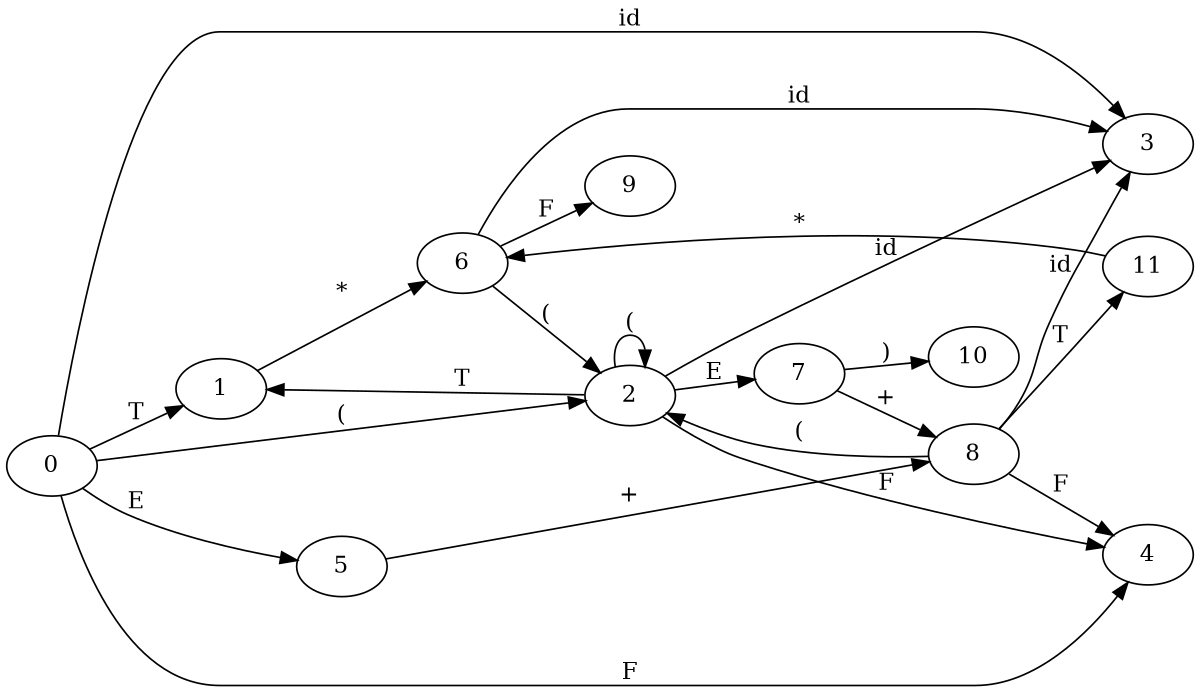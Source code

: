 digraph {
	rankdir=LR size="8,5"
	0 -> 1 [label=T]
	0 -> 2 [label="("]
	0 -> 3 [label=id]
	0 -> 4 [label=F]
	0 -> 5 [label=E]
	1 -> 6 [label="*"]
	2 -> 1 [label=T]
	2 -> 2 [label="("]
	2 -> 3 [label=id]
	2 -> 4 [label=F]
	2 -> 7 [label=E]
	5 -> 8 [label="+"]
	6 -> 2 [label="("]
	6 -> 3 [label=id]
	6 -> 9 [label=F]
	7 -> 8 [label="+"]
	7 -> 10 [label=")"]
	8 -> 11 [label=T]
	8 -> 2 [label="("]
	8 -> 3 [label=id]
	8 -> 4 [label=F]
	11 -> 6 [label="*"]
}
